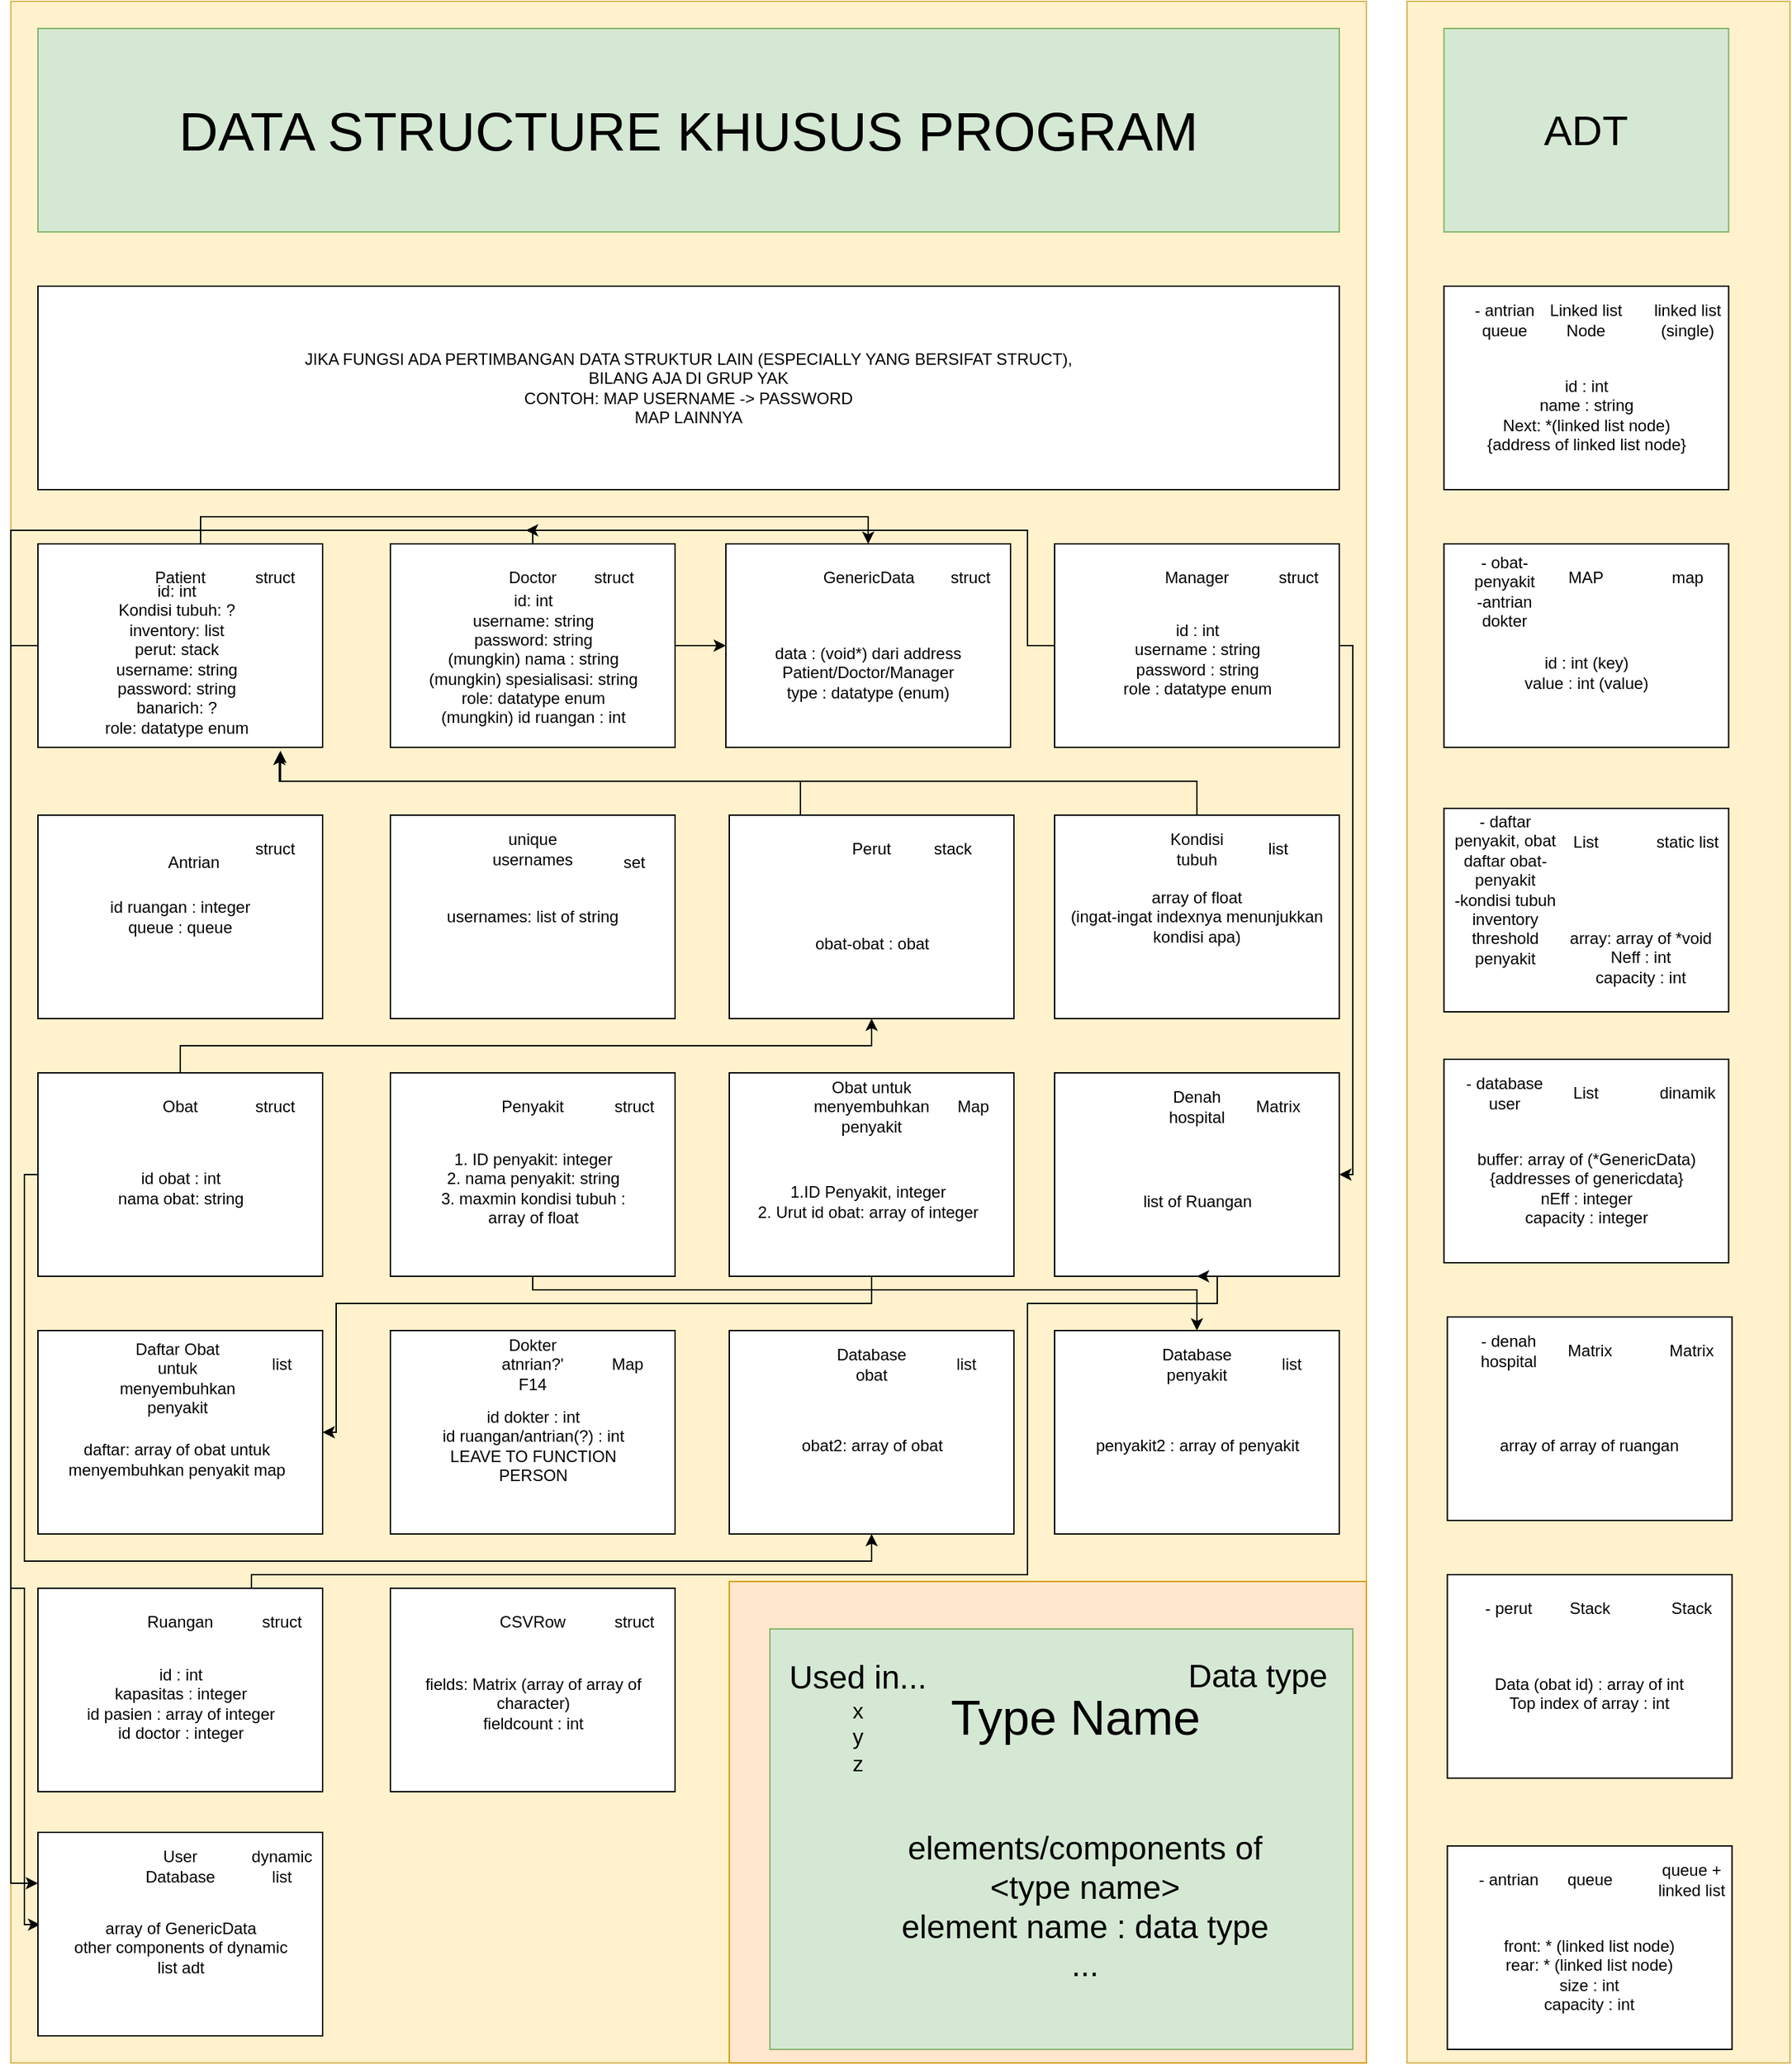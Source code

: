 <mxfile version="27.0.3">
  <diagram name="Page-1" id="8-VR7iJMcNqdX3meWGVy">
    <mxGraphModel dx="3967" dy="3502" grid="1" gridSize="10" guides="1" tooltips="1" connect="1" arrows="1" fold="1" page="1" pageScale="1" pageWidth="850" pageHeight="1100" math="0" shadow="0">
      <root>
        <mxCell id="0" />
        <mxCell id="1" parent="0" />
        <mxCell id="qRzVWy2TUR5vVs1TbLW0-101" value="" style="rounded=0;whiteSpace=wrap;html=1;fillColor=#fff2cc;strokeColor=#d6b656;" parent="1" vertex="1">
          <mxGeometry x="80" y="-120" width="1000" height="1520" as="geometry" />
        </mxCell>
        <mxCell id="5JmlB6ZkHaXfLRglVu9s-21" value="" style="rounded=0;whiteSpace=wrap;html=1;fillColor=#ffe6cc;strokeColor=#d79b00;" vertex="1" parent="1">
          <mxGeometry x="610" y="1045" width="470" height="355" as="geometry" />
        </mxCell>
        <mxCell id="qRzVWy2TUR5vVs1TbLW0-126" style="edgeStyle=orthogonalEdgeStyle;rounded=0;orthogonalLoop=1;jettySize=auto;html=1;exitX=1;exitY=0.5;exitDx=0;exitDy=0;entryX=0;entryY=0.5;entryDx=0;entryDy=0;" parent="1" source="qRzVWy2TUR5vVs1TbLW0-5" target="qRzVWy2TUR5vVs1TbLW0-29" edge="1">
          <mxGeometry relative="1" as="geometry" />
        </mxCell>
        <mxCell id="5JmlB6ZkHaXfLRglVu9s-32" value="" style="edgeStyle=orthogonalEdgeStyle;rounded=0;orthogonalLoop=1;jettySize=auto;html=1;entryX=0;entryY=0.25;entryDx=0;entryDy=0;" edge="1" parent="1" source="qRzVWy2TUR5vVs1TbLW0-5" target="5JmlB6ZkHaXfLRglVu9s-27">
          <mxGeometry relative="1" as="geometry">
            <Array as="points">
              <mxPoint x="465" y="270" />
              <mxPoint x="80" y="270" />
              <mxPoint x="80" y="1268" />
            </Array>
          </mxGeometry>
        </mxCell>
        <mxCell id="qRzVWy2TUR5vVs1TbLW0-5" value="" style="rounded=0;whiteSpace=wrap;html=1;" parent="1" vertex="1">
          <mxGeometry x="360" y="280" width="210" height="150" as="geometry" />
        </mxCell>
        <mxCell id="qRzVWy2TUR5vVs1TbLW0-124" style="edgeStyle=orthogonalEdgeStyle;rounded=0;orthogonalLoop=1;jettySize=auto;html=1;exitX=1;exitY=0.5;exitDx=0;exitDy=0;entryX=0.5;entryY=0;entryDx=0;entryDy=0;" parent="1" source="qRzVWy2TUR5vVs1TbLW0-2" target="qRzVWy2TUR5vVs1TbLW0-29" edge="1">
          <mxGeometry relative="1" as="geometry">
            <Array as="points">
              <mxPoint x="220" y="355" />
              <mxPoint x="220" y="260" />
              <mxPoint x="713" y="260" />
            </Array>
          </mxGeometry>
        </mxCell>
        <mxCell id="5JmlB6ZkHaXfLRglVu9s-31" value="" style="edgeStyle=orthogonalEdgeStyle;rounded=0;orthogonalLoop=1;jettySize=auto;html=1;entryX=0.008;entryY=0.453;entryDx=0;entryDy=0;entryPerimeter=0;" edge="1" parent="1" source="qRzVWy2TUR5vVs1TbLW0-2" target="5JmlB6ZkHaXfLRglVu9s-27">
          <mxGeometry relative="1" as="geometry">
            <Array as="points">
              <mxPoint x="80" y="355" />
              <mxPoint x="80" y="1050" />
              <mxPoint x="90" y="1050" />
              <mxPoint x="90" y="1298" />
            </Array>
          </mxGeometry>
        </mxCell>
        <mxCell id="qRzVWy2TUR5vVs1TbLW0-2" value="" style="rounded=0;whiteSpace=wrap;html=1;" parent="1" vertex="1">
          <mxGeometry x="100" y="280" width="210" height="150" as="geometry" />
        </mxCell>
        <mxCell id="qRzVWy2TUR5vVs1TbLW0-3" value="Patient" style="text;html=1;align=center;verticalAlign=middle;whiteSpace=wrap;rounded=0;" parent="1" vertex="1">
          <mxGeometry x="175" y="290" width="60" height="30" as="geometry" />
        </mxCell>
        <mxCell id="qRzVWy2TUR5vVs1TbLW0-4" value="Doctor" style="text;html=1;align=center;verticalAlign=middle;whiteSpace=wrap;rounded=0;" parent="1" vertex="1">
          <mxGeometry x="435" y="290" width="60" height="30" as="geometry" />
        </mxCell>
        <mxCell id="qRzVWy2TUR5vVs1TbLW0-127" style="edgeStyle=orthogonalEdgeStyle;rounded=0;orthogonalLoop=1;jettySize=auto;html=1;exitX=1;exitY=0.5;exitDx=0;exitDy=0;entryX=1;entryY=0.5;entryDx=0;entryDy=0;" parent="1" source="qRzVWy2TUR5vVs1TbLW0-8" target="qRzVWy2TUR5vVs1TbLW0-27" edge="1">
          <mxGeometry relative="1" as="geometry">
            <Array as="points">
              <mxPoint x="1070" y="355" />
              <mxPoint x="1070" y="745" />
            </Array>
          </mxGeometry>
        </mxCell>
        <mxCell id="5JmlB6ZkHaXfLRglVu9s-33" style="edgeStyle=orthogonalEdgeStyle;rounded=0;orthogonalLoop=1;jettySize=auto;html=1;exitX=0;exitY=0.5;exitDx=0;exitDy=0;" edge="1" parent="1" source="qRzVWy2TUR5vVs1TbLW0-8">
          <mxGeometry relative="1" as="geometry">
            <mxPoint x="460" y="270" as="targetPoint" />
            <Array as="points">
              <mxPoint x="830" y="355" />
              <mxPoint x="830" y="270" />
            </Array>
          </mxGeometry>
        </mxCell>
        <mxCell id="qRzVWy2TUR5vVs1TbLW0-8" value="" style="rounded=0;whiteSpace=wrap;html=1;" parent="1" vertex="1">
          <mxGeometry x="850" y="280" width="210" height="150" as="geometry" />
        </mxCell>
        <mxCell id="qRzVWy2TUR5vVs1TbLW0-9" value="Manager" style="text;html=1;align=center;verticalAlign=middle;whiteSpace=wrap;rounded=0;" parent="1" vertex="1">
          <mxGeometry x="925" y="290" width="60" height="30" as="geometry" />
        </mxCell>
        <mxCell id="qRzVWy2TUR5vVs1TbLW0-10" value="&lt;div&gt;id ruangan : integer&lt;/div&gt;&lt;div&gt;queue : queue&lt;/div&gt;" style="rounded=0;whiteSpace=wrap;html=1;" parent="1" vertex="1">
          <mxGeometry x="100" y="480" width="210" height="150" as="geometry" />
        </mxCell>
        <mxCell id="qRzVWy2TUR5vVs1TbLW0-11" value="&lt;div&gt;id: int&lt;/div&gt;&lt;div&gt;Kondisi tubuh: ?&lt;/div&gt;&lt;div&gt;inventory: list&lt;/div&gt;&lt;div&gt;perut: stack&lt;/div&gt;&lt;div&gt;username: string&lt;/div&gt;&lt;div&gt;password: string&lt;/div&gt;&lt;div&gt;banarich: ?&lt;/div&gt;&lt;div&gt;role: datatype enum&lt;/div&gt;" style="text;html=1;align=center;verticalAlign=middle;whiteSpace=wrap;rounded=0;" parent="1" vertex="1">
          <mxGeometry x="120" y="320" width="165" height="90" as="geometry" />
        </mxCell>
        <mxCell id="qRzVWy2TUR5vVs1TbLW0-13" value="usernames: list of string" style="rounded=0;whiteSpace=wrap;html=1;" parent="1" vertex="1">
          <mxGeometry x="360" y="480" width="210" height="150" as="geometry" />
        </mxCell>
        <mxCell id="qRzVWy2TUR5vVs1TbLW0-14" value="unique usernames" style="text;html=1;align=center;verticalAlign=middle;whiteSpace=wrap;rounded=0;" parent="1" vertex="1">
          <mxGeometry x="435" y="490" width="60" height="30" as="geometry" />
        </mxCell>
        <mxCell id="qRzVWy2TUR5vVs1TbLW0-15" value="" style="rounded=0;whiteSpace=wrap;html=1;" parent="1" vertex="1">
          <mxGeometry x="610" y="480" width="210" height="150" as="geometry" />
        </mxCell>
        <mxCell id="qRzVWy2TUR5vVs1TbLW0-16" value="Perut" style="text;html=1;align=center;verticalAlign=middle;whiteSpace=wrap;rounded=0;" parent="1" vertex="1">
          <mxGeometry x="685" y="490" width="60" height="30" as="geometry" />
        </mxCell>
        <mxCell id="qRzVWy2TUR5vVs1TbLW0-17" value="&lt;div&gt;array of float&lt;/div&gt;&lt;div&gt;(ingat-ingat indexnya menunjukkan kondisi apa)&lt;/div&gt;" style="rounded=0;whiteSpace=wrap;html=1;" parent="1" vertex="1">
          <mxGeometry x="850" y="480" width="210" height="150" as="geometry" />
        </mxCell>
        <mxCell id="qRzVWy2TUR5vVs1TbLW0-18" value="Kondisi tubuh" style="text;html=1;align=center;verticalAlign=middle;whiteSpace=wrap;rounded=0;" parent="1" vertex="1">
          <mxGeometry x="925" y="490" width="60" height="30" as="geometry" />
        </mxCell>
        <mxCell id="qRzVWy2TUR5vVs1TbLW0-142" style="edgeStyle=orthogonalEdgeStyle;rounded=0;orthogonalLoop=1;jettySize=auto;html=1;exitX=0;exitY=0.5;exitDx=0;exitDy=0;entryX=0.5;entryY=1;entryDx=0;entryDy=0;" parent="1" source="qRzVWy2TUR5vVs1TbLW0-21" target="qRzVWy2TUR5vVs1TbLW0-138" edge="1">
          <mxGeometry relative="1" as="geometry">
            <Array as="points">
              <mxPoint x="90" y="745" />
              <mxPoint x="90" y="1030" />
              <mxPoint x="715" y="1030" />
            </Array>
          </mxGeometry>
        </mxCell>
        <mxCell id="5BP1AZB2ItsZewCRuCtk-1" style="edgeStyle=orthogonalEdgeStyle;rounded=0;orthogonalLoop=1;jettySize=auto;html=1;exitX=0.5;exitY=0;exitDx=0;exitDy=0;entryX=0.5;entryY=1;entryDx=0;entryDy=0;" parent="1" source="qRzVWy2TUR5vVs1TbLW0-21" target="qRzVWy2TUR5vVs1TbLW0-15" edge="1">
          <mxGeometry relative="1" as="geometry" />
        </mxCell>
        <mxCell id="qRzVWy2TUR5vVs1TbLW0-21" value="" style="rounded=0;whiteSpace=wrap;html=1;" parent="1" vertex="1">
          <mxGeometry x="100" y="670" width="210" height="150" as="geometry" />
        </mxCell>
        <mxCell id="qRzVWy2TUR5vVs1TbLW0-22" value="Obat" style="text;html=1;align=center;verticalAlign=middle;whiteSpace=wrap;rounded=0;" parent="1" vertex="1">
          <mxGeometry x="175" y="680" width="60" height="30" as="geometry" />
        </mxCell>
        <mxCell id="qRzVWy2TUR5vVs1TbLW0-147" style="edgeStyle=orthogonalEdgeStyle;rounded=0;orthogonalLoop=1;jettySize=auto;html=1;exitX=0.5;exitY=1;exitDx=0;exitDy=0;entryX=0.5;entryY=0;entryDx=0;entryDy=0;" parent="1" source="qRzVWy2TUR5vVs1TbLW0-23" target="qRzVWy2TUR5vVs1TbLW0-143" edge="1">
          <mxGeometry relative="1" as="geometry">
            <Array as="points">
              <mxPoint x="465" y="830" />
              <mxPoint x="955" y="830" />
            </Array>
          </mxGeometry>
        </mxCell>
        <mxCell id="qRzVWy2TUR5vVs1TbLW0-23" value="" style="rounded=0;whiteSpace=wrap;html=1;" parent="1" vertex="1">
          <mxGeometry x="360" y="670" width="210" height="150" as="geometry" />
        </mxCell>
        <mxCell id="qRzVWy2TUR5vVs1TbLW0-24" value="Penyakit" style="text;html=1;align=center;verticalAlign=middle;whiteSpace=wrap;rounded=0;" parent="1" vertex="1">
          <mxGeometry x="435" y="680" width="60" height="30" as="geometry" />
        </mxCell>
        <mxCell id="qRzVWy2TUR5vVs1TbLW0-129" style="edgeStyle=orthogonalEdgeStyle;rounded=0;orthogonalLoop=1;jettySize=auto;html=1;exitX=0.5;exitY=1;exitDx=0;exitDy=0;entryX=1;entryY=0.5;entryDx=0;entryDy=0;" parent="1" source="qRzVWy2TUR5vVs1TbLW0-25" target="qRzVWy2TUR5vVs1TbLW0-35" edge="1">
          <mxGeometry relative="1" as="geometry">
            <Array as="points">
              <mxPoint x="715" y="840" />
              <mxPoint x="320" y="840" />
              <mxPoint x="320" y="935" />
            </Array>
          </mxGeometry>
        </mxCell>
        <mxCell id="qRzVWy2TUR5vVs1TbLW0-25" value="" style="rounded=0;whiteSpace=wrap;html=1;" parent="1" vertex="1">
          <mxGeometry x="610" y="670" width="210" height="150" as="geometry" />
        </mxCell>
        <mxCell id="qRzVWy2TUR5vVs1TbLW0-26" value="Obat untuk menyembuhkan penyakit" style="text;html=1;align=center;verticalAlign=middle;whiteSpace=wrap;rounded=0;" parent="1" vertex="1">
          <mxGeometry x="685" y="680" width="60" height="30" as="geometry" />
        </mxCell>
        <mxCell id="qRzVWy2TUR5vVs1TbLW0-27" value="" style="rounded=0;whiteSpace=wrap;html=1;" parent="1" vertex="1">
          <mxGeometry x="850" y="670" width="210" height="150" as="geometry" />
        </mxCell>
        <mxCell id="qRzVWy2TUR5vVs1TbLW0-28" value="Denah hospital" style="text;html=1;align=center;verticalAlign=middle;whiteSpace=wrap;rounded=0;" parent="1" vertex="1">
          <mxGeometry x="925" y="680" width="60" height="30" as="geometry" />
        </mxCell>
        <mxCell id="qRzVWy2TUR5vVs1TbLW0-29" value="" style="rounded=0;whiteSpace=wrap;html=1;" parent="1" vertex="1">
          <mxGeometry x="607.5" y="280" width="210" height="150" as="geometry" />
        </mxCell>
        <mxCell id="qRzVWy2TUR5vVs1TbLW0-30" value="GenericData" style="text;html=1;align=center;verticalAlign=middle;whiteSpace=wrap;rounded=0;" parent="1" vertex="1">
          <mxGeometry x="682.5" y="290" width="60" height="30" as="geometry" />
        </mxCell>
        <mxCell id="qRzVWy2TUR5vVs1TbLW0-31" value="Antrian" style="text;html=1;align=center;verticalAlign=middle;whiteSpace=wrap;rounded=0;" parent="1" vertex="1">
          <mxGeometry x="185" y="500" width="60" height="30" as="geometry" />
        </mxCell>
        <mxCell id="qRzVWy2TUR5vVs1TbLW0-32" value="list of Ruangan" style="text;html=1;align=center;verticalAlign=middle;whiteSpace=wrap;rounded=0;" parent="1" vertex="1">
          <mxGeometry x="872.5" y="720" width="165" height="90" as="geometry" />
        </mxCell>
        <mxCell id="qRzVWy2TUR5vVs1TbLW0-33" value="Matrix" style="text;html=1;align=center;verticalAlign=middle;whiteSpace=wrap;rounded=0;" parent="1" vertex="1">
          <mxGeometry x="985" y="680" width="60" height="30" as="geometry" />
        </mxCell>
        <mxCell id="qRzVWy2TUR5vVs1TbLW0-34" value="&lt;div&gt;1.ID Penyakit, integer&lt;/div&gt;&lt;div&gt;2. Urut id obat: array of integer&lt;/div&gt;" style="text;html=1;align=center;verticalAlign=middle;whiteSpace=wrap;rounded=0;" parent="1" vertex="1">
          <mxGeometry x="630" y="720" width="165" height="90" as="geometry" />
        </mxCell>
        <mxCell id="qRzVWy2TUR5vVs1TbLW0-35" value="" style="rounded=0;whiteSpace=wrap;html=1;" parent="1" vertex="1">
          <mxGeometry x="100" y="860" width="210" height="150" as="geometry" />
        </mxCell>
        <mxCell id="qRzVWy2TUR5vVs1TbLW0-36" value="Daftar Obat untuk menyembuhkan penyakit" style="text;html=1;align=center;verticalAlign=middle;whiteSpace=wrap;rounded=0;" parent="1" vertex="1">
          <mxGeometry x="172.5" y="880" width="60" height="30" as="geometry" />
        </mxCell>
        <mxCell id="qRzVWy2TUR5vVs1TbLW0-37" value="daftar: array of obat untuk menyembuhkan penyakit map" style="text;html=1;align=center;verticalAlign=middle;whiteSpace=wrap;rounded=0;" parent="1" vertex="1">
          <mxGeometry x="120" y="910" width="165" height="90" as="geometry" />
        </mxCell>
        <mxCell id="qRzVWy2TUR5vVs1TbLW0-38" value="Map" style="text;html=1;align=center;verticalAlign=middle;whiteSpace=wrap;rounded=0;" parent="1" vertex="1">
          <mxGeometry x="760" y="680" width="60" height="30" as="geometry" />
        </mxCell>
        <mxCell id="qRzVWy2TUR5vVs1TbLW0-39" value="list" style="text;html=1;align=center;verticalAlign=middle;whiteSpace=wrap;rounded=0;" parent="1" vertex="1">
          <mxGeometry x="250" y="870" width="60" height="30" as="geometry" />
        </mxCell>
        <mxCell id="qRzVWy2TUR5vVs1TbLW0-40" value="&lt;div&gt;data : (void*) dari address Patient/Doctor/Manager&lt;/div&gt;&lt;div&gt;type : datatype (enum)&lt;/div&gt;" style="text;html=1;align=center;verticalAlign=middle;whiteSpace=wrap;rounded=0;" parent="1" vertex="1">
          <mxGeometry x="630" y="330" width="165" height="90" as="geometry" />
        </mxCell>
        <mxCell id="qRzVWy2TUR5vVs1TbLW0-41" value="&lt;div&gt;1. ID penyakit: integer&lt;/div&gt;&lt;div&gt;2. nama penyakit: string&lt;/div&gt;&lt;div&gt;3. maxmin kondisi tubuh : array of float&lt;/div&gt;" style="text;html=1;align=center;verticalAlign=middle;whiteSpace=wrap;rounded=0;" parent="1" vertex="1">
          <mxGeometry x="382.5" y="710" width="165" height="90" as="geometry" />
        </mxCell>
        <mxCell id="qRzVWy2TUR5vVs1TbLW0-43" value="list" style="text;html=1;align=center;verticalAlign=middle;whiteSpace=wrap;rounded=0;" parent="1" vertex="1">
          <mxGeometry x="985" y="490" width="60" height="30" as="geometry" />
        </mxCell>
        <mxCell id="qRzVWy2TUR5vVs1TbLW0-45" value="obat-obat : obat" style="text;html=1;align=center;verticalAlign=middle;whiteSpace=wrap;rounded=0;" parent="1" vertex="1">
          <mxGeometry x="632.5" y="530" width="165" height="90" as="geometry" />
        </mxCell>
        <mxCell id="qRzVWy2TUR5vVs1TbLW0-46" value="stack" style="text;html=1;align=center;verticalAlign=middle;whiteSpace=wrap;rounded=0;" parent="1" vertex="1">
          <mxGeometry x="745" y="490" width="60" height="30" as="geometry" />
        </mxCell>
        <mxCell id="qRzVWy2TUR5vVs1TbLW0-48" value="struct" style="text;html=1;align=center;verticalAlign=middle;whiteSpace=wrap;rounded=0;" parent="1" vertex="1">
          <mxGeometry x="757.5" y="290" width="60" height="30" as="geometry" />
        </mxCell>
        <mxCell id="qRzVWy2TUR5vVs1TbLW0-51" value="struct" style="text;html=1;align=center;verticalAlign=middle;whiteSpace=wrap;rounded=0;" parent="1" vertex="1">
          <mxGeometry x="245" y="490" width="60" height="30" as="geometry" />
        </mxCell>
        <mxCell id="qRzVWy2TUR5vVs1TbLW0-52" value="set" style="text;html=1;align=center;verticalAlign=middle;whiteSpace=wrap;rounded=0;" parent="1" vertex="1">
          <mxGeometry x="510" y="500" width="60" height="30" as="geometry" />
        </mxCell>
        <mxCell id="qRzVWy2TUR5vVs1TbLW0-53" value="&lt;div&gt;id : int&lt;/div&gt;&lt;div&gt;username : string&lt;/div&gt;&lt;div&gt;password : string&lt;/div&gt;&lt;div&gt;role : datatype enum&lt;/div&gt;" style="text;html=1;align=center;verticalAlign=middle;whiteSpace=wrap;rounded=0;" parent="1" vertex="1">
          <mxGeometry x="872.5" y="320" width="165" height="90" as="geometry" />
        </mxCell>
        <mxCell id="qRzVWy2TUR5vVs1TbLW0-64" value="struct" style="text;html=1;align=center;verticalAlign=middle;whiteSpace=wrap;rounded=0;" parent="1" vertex="1">
          <mxGeometry x="510" y="680" width="60" height="30" as="geometry" />
        </mxCell>
        <mxCell id="qRzVWy2TUR5vVs1TbLW0-65" value="struct" style="text;html=1;align=center;verticalAlign=middle;whiteSpace=wrap;rounded=0;" parent="1" vertex="1">
          <mxGeometry x="1000" y="290" width="60" height="30" as="geometry" />
        </mxCell>
        <mxCell id="qRzVWy2TUR5vVs1TbLW0-66" value="struct" style="text;html=1;align=center;verticalAlign=middle;whiteSpace=wrap;rounded=0;" parent="1" vertex="1">
          <mxGeometry x="245" y="290" width="60" height="30" as="geometry" />
        </mxCell>
        <mxCell id="qRzVWy2TUR5vVs1TbLW0-77" value="&lt;div&gt;id obat : int&lt;/div&gt;&lt;div&gt;nama obat: string&lt;/div&gt;" style="text;html=1;align=center;verticalAlign=middle;whiteSpace=wrap;rounded=0;" parent="1" vertex="1">
          <mxGeometry x="122.5" y="710" width="165" height="90" as="geometry" />
        </mxCell>
        <mxCell id="qRzVWy2TUR5vVs1TbLW0-78" value="struct" style="text;html=1;align=center;verticalAlign=middle;whiteSpace=wrap;rounded=0;" parent="1" vertex="1">
          <mxGeometry x="245" y="680" width="60" height="30" as="geometry" />
        </mxCell>
        <mxCell id="qRzVWy2TUR5vVs1TbLW0-79" value="struct" style="text;html=1;align=center;verticalAlign=middle;whiteSpace=wrap;rounded=0;" parent="1" vertex="1">
          <mxGeometry x="495" y="290" width="60" height="30" as="geometry" />
        </mxCell>
        <mxCell id="qRzVWy2TUR5vVs1TbLW0-80" value="&lt;div&gt;id: int&lt;br&gt;username: string&lt;/div&gt;&lt;div&gt;password: string&lt;/div&gt;&lt;div&gt;(mungkin) nama : string&lt;/div&gt;&lt;div&gt;(mungkin) spesialisasi: string&lt;/div&gt;&lt;div&gt;role: datatype enum&lt;/div&gt;&lt;div&gt;(mungkin) id ruangan : int&lt;/div&gt;" style="text;html=1;align=center;verticalAlign=middle;whiteSpace=wrap;rounded=0;" parent="1" vertex="1">
          <mxGeometry x="382.5" y="320" width="165" height="90" as="geometry" />
        </mxCell>
        <mxCell id="qRzVWy2TUR5vVs1TbLW0-92" value="&lt;div&gt;JIKA FUNGSI ADA PERTIMBANGAN DATA STRUKTUR LAIN (ESPECIALLY YANG BERSIFAT STRUCT),&lt;/div&gt;&lt;div&gt;BILANG AJA DI GRUP YAK&lt;/div&gt;&lt;div&gt;CONTOH: MAP USERNAME -&amp;gt; PASSWORD&lt;/div&gt;&lt;div&gt;MAP LAINNYA&lt;/div&gt;" style="rounded=0;whiteSpace=wrap;html=1;" parent="1" vertex="1">
          <mxGeometry x="100" y="90" width="960" height="150" as="geometry" />
        </mxCell>
        <mxCell id="qRzVWy2TUR5vVs1TbLW0-93" value="DATA STRUCTURE KHUSUS PROGRAM" style="rounded=0;whiteSpace=wrap;html=1;fillColor=#d5e8d4;strokeColor=#82b366;fontSize=40;" parent="1" vertex="1">
          <mxGeometry x="100" y="-100" width="960" height="150" as="geometry" />
        </mxCell>
        <mxCell id="qRzVWy2TUR5vVs1TbLW0-128" style="edgeStyle=orthogonalEdgeStyle;rounded=0;orthogonalLoop=1;jettySize=auto;html=1;exitX=0.25;exitY=0;exitDx=0;exitDy=0;entryX=0.848;entryY=1.027;entryDx=0;entryDy=0;entryPerimeter=0;" parent="1" source="qRzVWy2TUR5vVs1TbLW0-15" target="qRzVWy2TUR5vVs1TbLW0-2" edge="1">
          <mxGeometry relative="1" as="geometry" />
        </mxCell>
        <mxCell id="qRzVWy2TUR5vVs1TbLW0-130" value="" style="rounded=0;whiteSpace=wrap;html=1;" parent="1" vertex="1">
          <mxGeometry x="360" y="860" width="210" height="150" as="geometry" />
        </mxCell>
        <mxCell id="qRzVWy2TUR5vVs1TbLW0-131" value="&lt;div&gt;Dokter atnrian?&#39;&lt;/div&gt;&lt;div&gt;F14&lt;/div&gt;" style="text;html=1;align=center;verticalAlign=middle;whiteSpace=wrap;rounded=0;" parent="1" vertex="1">
          <mxGeometry x="435" y="870" width="60" height="30" as="geometry" />
        </mxCell>
        <mxCell id="qRzVWy2TUR5vVs1TbLW0-132" value="Map" style="text;html=1;align=center;verticalAlign=middle;whiteSpace=wrap;rounded=0;" parent="1" vertex="1">
          <mxGeometry x="505" y="870" width="60" height="30" as="geometry" />
        </mxCell>
        <mxCell id="qRzVWy2TUR5vVs1TbLW0-133" value="&lt;div&gt;id dokter : int&lt;/div&gt;&lt;div&gt;id ruangan/antrian(?) : int&lt;/div&gt;&lt;div&gt;LEAVE TO FUNCTION PERSON&lt;/div&gt;" style="text;html=1;align=center;verticalAlign=middle;whiteSpace=wrap;rounded=0;" parent="1" vertex="1">
          <mxGeometry x="382.5" y="900" width="165" height="90" as="geometry" />
        </mxCell>
        <mxCell id="qRzVWy2TUR5vVs1TbLW0-138" value="" style="rounded=0;whiteSpace=wrap;html=1;" parent="1" vertex="1">
          <mxGeometry x="610" y="860" width="210" height="150" as="geometry" />
        </mxCell>
        <mxCell id="qRzVWy2TUR5vVs1TbLW0-139" value="Database obat" style="text;html=1;align=center;verticalAlign=middle;whiteSpace=wrap;rounded=0;" parent="1" vertex="1">
          <mxGeometry x="685" y="870" width="60" height="30" as="geometry" />
        </mxCell>
        <mxCell id="qRzVWy2TUR5vVs1TbLW0-140" value="list" style="text;html=1;align=center;verticalAlign=middle;whiteSpace=wrap;rounded=0;" parent="1" vertex="1">
          <mxGeometry x="755" y="870" width="60" height="30" as="geometry" />
        </mxCell>
        <mxCell id="qRzVWy2TUR5vVs1TbLW0-141" value="obat2: array of obat" style="text;html=1;align=center;verticalAlign=middle;whiteSpace=wrap;rounded=0;" parent="1" vertex="1">
          <mxGeometry x="632.5" y="900" width="165" height="90" as="geometry" />
        </mxCell>
        <mxCell id="qRzVWy2TUR5vVs1TbLW0-143" value="" style="rounded=0;whiteSpace=wrap;html=1;" parent="1" vertex="1">
          <mxGeometry x="850" y="860" width="210" height="150" as="geometry" />
        </mxCell>
        <mxCell id="qRzVWy2TUR5vVs1TbLW0-144" value="Database penyakit" style="text;html=1;align=center;verticalAlign=middle;whiteSpace=wrap;rounded=0;" parent="1" vertex="1">
          <mxGeometry x="925" y="870" width="60" height="30" as="geometry" />
        </mxCell>
        <mxCell id="qRzVWy2TUR5vVs1TbLW0-145" value="list" style="text;html=1;align=center;verticalAlign=middle;whiteSpace=wrap;rounded=0;" parent="1" vertex="1">
          <mxGeometry x="995" y="870" width="60" height="30" as="geometry" />
        </mxCell>
        <mxCell id="qRzVWy2TUR5vVs1TbLW0-146" value="penyakit2 : array of penyakit" style="text;html=1;align=center;verticalAlign=middle;whiteSpace=wrap;rounded=0;" parent="1" vertex="1">
          <mxGeometry x="872.5" y="900" width="165" height="90" as="geometry" />
        </mxCell>
        <mxCell id="qRzVWy2TUR5vVs1TbLW0-149" style="edgeStyle=orthogonalEdgeStyle;rounded=0;orthogonalLoop=1;jettySize=auto;html=1;exitX=0.5;exitY=0;exitDx=0;exitDy=0;entryX=0.852;entryY=1.017;entryDx=0;entryDy=0;entryPerimeter=0;" parent="1" source="qRzVWy2TUR5vVs1TbLW0-17" target="qRzVWy2TUR5vVs1TbLW0-2" edge="1">
          <mxGeometry relative="1" as="geometry" />
        </mxCell>
        <mxCell id="5JmlB6ZkHaXfLRglVu9s-25" style="edgeStyle=orthogonalEdgeStyle;rounded=0;orthogonalLoop=1;jettySize=auto;html=1;exitX=0.75;exitY=0;exitDx=0;exitDy=0;" edge="1" parent="1" source="5JmlB6ZkHaXfLRglVu9s-6">
          <mxGeometry relative="1" as="geometry">
            <mxPoint x="955" y="820" as="targetPoint" />
            <Array as="points">
              <mxPoint x="258" y="1040" />
              <mxPoint x="830" y="1040" />
              <mxPoint x="830" y="840" />
              <mxPoint x="970" y="840" />
              <mxPoint x="970" y="820" />
            </Array>
          </mxGeometry>
        </mxCell>
        <mxCell id="5JmlB6ZkHaXfLRglVu9s-6" value="" style="rounded=0;whiteSpace=wrap;html=1;" vertex="1" parent="1">
          <mxGeometry x="100" y="1050" width="210" height="150" as="geometry" />
        </mxCell>
        <mxCell id="5JmlB6ZkHaXfLRglVu9s-8" value="struct" style="text;html=1;align=center;verticalAlign=middle;whiteSpace=wrap;rounded=0;" vertex="1" parent="1">
          <mxGeometry x="250" y="1060" width="60" height="30" as="geometry" />
        </mxCell>
        <mxCell id="5JmlB6ZkHaXfLRglVu9s-9" value="&lt;div&gt;id : int&lt;/div&gt;&lt;div&gt;kapasitas : integer&lt;/div&gt;&lt;div&gt;id pasien : array of integer&lt;/div&gt;&lt;div&gt;id doctor : integer&lt;/div&gt;" style="text;html=1;align=center;verticalAlign=middle;whiteSpace=wrap;rounded=0;" vertex="1" parent="1">
          <mxGeometry x="122.5" y="1090" width="165" height="90" as="geometry" />
        </mxCell>
        <mxCell id="5JmlB6ZkHaXfLRglVu9s-10" value="&lt;div&gt;id : int&lt;/div&gt;&lt;div&gt;kapasitas : integer&lt;/div&gt;&lt;div&gt;id pasien : array of integer&lt;/div&gt;&lt;div&gt;id doctor : integer&lt;/div&gt;" style="text;html=1;align=center;verticalAlign=middle;whiteSpace=wrap;rounded=0;" vertex="1" parent="1">
          <mxGeometry x="382.5" y="1090" width="165" height="90" as="geometry" />
        </mxCell>
        <mxCell id="5JmlB6ZkHaXfLRglVu9s-11" value="" style="rounded=0;whiteSpace=wrap;html=1;" vertex="1" parent="1">
          <mxGeometry x="360" y="1050" width="210" height="150" as="geometry" />
        </mxCell>
        <mxCell id="5JmlB6ZkHaXfLRglVu9s-12" value="CSVRow" style="text;html=1;align=center;verticalAlign=middle;whiteSpace=wrap;rounded=0;" vertex="1" parent="1">
          <mxGeometry x="435" y="1060" width="60" height="30" as="geometry" />
        </mxCell>
        <mxCell id="5JmlB6ZkHaXfLRglVu9s-13" value="struct" style="text;html=1;align=center;verticalAlign=middle;whiteSpace=wrap;rounded=0;" vertex="1" parent="1">
          <mxGeometry x="510" y="1060" width="60" height="30" as="geometry" />
        </mxCell>
        <mxCell id="5JmlB6ZkHaXfLRglVu9s-14" value="&lt;div&gt;fields: Matrix (array of array of character)&lt;/div&gt;&lt;div&gt;fieldcount : int&lt;/div&gt;" style="text;html=1;align=center;verticalAlign=middle;whiteSpace=wrap;rounded=0;" vertex="1" parent="1">
          <mxGeometry x="382.5" y="1090" width="165" height="90" as="geometry" />
        </mxCell>
        <mxCell id="5JmlB6ZkHaXfLRglVu9s-15" value="" style="rounded=0;whiteSpace=wrap;html=1;fillColor=#d5e8d4;strokeColor=#82b366;" vertex="1" parent="1">
          <mxGeometry x="640" y="1080" width="430" height="310" as="geometry" />
        </mxCell>
        <mxCell id="5JmlB6ZkHaXfLRglVu9s-16" value="&lt;font style=&quot;font-size: 36px;&quot;&gt;Type Name&lt;/font&gt;" style="text;html=1;align=center;verticalAlign=middle;whiteSpace=wrap;rounded=0;" vertex="1" parent="1">
          <mxGeometry x="742.5" y="1130" width="245" height="30" as="geometry" />
        </mxCell>
        <mxCell id="5JmlB6ZkHaXfLRglVu9s-17" value="&lt;font style=&quot;font-size: 24px;&quot;&gt;Data type&lt;/font&gt;" style="text;html=1;align=center;verticalAlign=middle;whiteSpace=wrap;rounded=0;" vertex="1" parent="1">
          <mxGeometry x="945" y="1100" width="110" height="30" as="geometry" />
        </mxCell>
        <mxCell id="5JmlB6ZkHaXfLRglVu9s-18" value="&lt;div&gt;&lt;font style=&quot;font-size: 24px;&quot;&gt;Used in...&lt;/font&gt;&lt;/div&gt;&lt;div&gt;&lt;font size=&quot;3&quot;&gt;x&lt;/font&gt;&lt;/div&gt;&lt;div&gt;&lt;font size=&quot;3&quot;&gt;y&lt;/font&gt;&lt;/div&gt;&lt;div&gt;&lt;font size=&quot;3&quot;&gt;z&lt;/font&gt;&lt;/div&gt;" style="text;html=1;align=center;verticalAlign=middle;whiteSpace=wrap;rounded=0;" vertex="1" parent="1">
          <mxGeometry x="650" y="1130" width="110" height="30" as="geometry" />
        </mxCell>
        <mxCell id="5JmlB6ZkHaXfLRglVu9s-23" value="" style="rounded=0;whiteSpace=wrap;html=1;fillColor=#fff2cc;strokeColor=#d6b656;" vertex="1" parent="1">
          <mxGeometry x="1110" y="-120" width="282.5" height="1520" as="geometry" />
        </mxCell>
        <mxCell id="5JmlB6ZkHaXfLRglVu9s-19" value="&lt;div&gt;&lt;font style=&quot;font-size: 24px;&quot;&gt;elements/components of &amp;lt;type name&amp;gt;&lt;/font&gt;&lt;/div&gt;&lt;div&gt;&lt;font style=&quot;font-size: 24px;&quot;&gt;element name : data type&lt;/font&gt;&lt;/div&gt;&lt;div&gt;&lt;font style=&quot;font-size: 24px;&quot;&gt;...&lt;/font&gt;&lt;/div&gt;" style="text;html=1;align=center;verticalAlign=middle;whiteSpace=wrap;rounded=0;" vertex="1" parent="1">
          <mxGeometry x="725" y="1200" width="295" height="170" as="geometry" />
        </mxCell>
        <mxCell id="qRzVWy2TUR5vVs1TbLW0-54" value="" style="rounded=0;whiteSpace=wrap;html=1;" parent="1" vertex="1">
          <mxGeometry x="1137.25" y="90" width="210" height="150" as="geometry" />
        </mxCell>
        <mxCell id="qRzVWy2TUR5vVs1TbLW0-55" value="Linked list Node" style="text;html=1;align=center;verticalAlign=middle;whiteSpace=wrap;rounded=0;" parent="1" vertex="1">
          <mxGeometry x="1212.25" y="100" width="60" height="30" as="geometry" />
        </mxCell>
        <mxCell id="qRzVWy2TUR5vVs1TbLW0-56" value="&lt;div&gt;id : int&lt;/div&gt;&lt;div&gt;name : string&lt;/div&gt;&lt;div&gt;Next: *(linked list node) {address of linked list node}&lt;/div&gt;" style="text;html=1;align=center;verticalAlign=middle;whiteSpace=wrap;rounded=0;" parent="1" vertex="1">
          <mxGeometry x="1159.75" y="140" width="165" height="90" as="geometry" />
        </mxCell>
        <mxCell id="qRzVWy2TUR5vVs1TbLW0-57" value="&lt;div&gt;linked list&lt;/div&gt;&lt;div&gt;(single)&lt;/div&gt;" style="text;html=1;align=center;verticalAlign=middle;whiteSpace=wrap;rounded=0;" parent="1" vertex="1">
          <mxGeometry x="1287.25" y="100" width="60" height="30" as="geometry" />
        </mxCell>
        <mxCell id="qRzVWy2TUR5vVs1TbLW0-58" value="" style="rounded=0;whiteSpace=wrap;html=1;" parent="1" vertex="1">
          <mxGeometry x="1139.75" y="1240" width="210" height="150" as="geometry" />
        </mxCell>
        <mxCell id="qRzVWy2TUR5vVs1TbLW0-59" value="queue" style="text;html=1;align=center;verticalAlign=middle;whiteSpace=wrap;rounded=0;" parent="1" vertex="1">
          <mxGeometry x="1214.75" y="1250" width="60" height="30" as="geometry" />
        </mxCell>
        <mxCell id="qRzVWy2TUR5vVs1TbLW0-60" value="&lt;div&gt;front: * (linked list node)&lt;/div&gt;&lt;div&gt;rear: * (linked list node)&lt;/div&gt;&lt;div&gt;size : int&lt;/div&gt;&lt;div&gt;capacity : int&lt;/div&gt;" style="text;html=1;align=center;verticalAlign=middle;whiteSpace=wrap;rounded=0;" parent="1" vertex="1">
          <mxGeometry x="1162.25" y="1290" width="165" height="90" as="geometry" />
        </mxCell>
        <mxCell id="qRzVWy2TUR5vVs1TbLW0-61" value="queue + linked list" style="text;html=1;align=center;verticalAlign=middle;whiteSpace=wrap;rounded=0;" parent="1" vertex="1">
          <mxGeometry x="1289.75" y="1250" width="60" height="30" as="geometry" />
        </mxCell>
        <mxCell id="qRzVWy2TUR5vVs1TbLW0-62" value="&lt;div&gt;- antrian queue&lt;/div&gt;" style="text;html=1;align=center;verticalAlign=middle;whiteSpace=wrap;rounded=0;" parent="1" vertex="1">
          <mxGeometry x="1152.25" y="100" width="60" height="30" as="geometry" />
        </mxCell>
        <mxCell id="qRzVWy2TUR5vVs1TbLW0-63" value="- antrian" style="text;html=1;align=center;verticalAlign=middle;whiteSpace=wrap;rounded=0;" parent="1" vertex="1">
          <mxGeometry x="1154.75" y="1250" width="60" height="30" as="geometry" />
        </mxCell>
        <mxCell id="qRzVWy2TUR5vVs1TbLW0-67" value="" style="rounded=0;whiteSpace=wrap;html=1;" parent="1" vertex="1">
          <mxGeometry x="1139.75" y="850" width="210" height="150" as="geometry" />
        </mxCell>
        <mxCell id="qRzVWy2TUR5vVs1TbLW0-68" value="Matrix" style="text;html=1;align=center;verticalAlign=middle;whiteSpace=wrap;rounded=0;" parent="1" vertex="1">
          <mxGeometry x="1214.75" y="860" width="60" height="30" as="geometry" />
        </mxCell>
        <mxCell id="qRzVWy2TUR5vVs1TbLW0-69" value="array of array of ruangan" style="text;html=1;align=center;verticalAlign=middle;whiteSpace=wrap;rounded=0;" parent="1" vertex="1">
          <mxGeometry x="1162.25" y="900" width="165" height="90" as="geometry" />
        </mxCell>
        <mxCell id="qRzVWy2TUR5vVs1TbLW0-70" value="Matrix" style="text;html=1;align=center;verticalAlign=middle;whiteSpace=wrap;rounded=0;" parent="1" vertex="1">
          <mxGeometry x="1289.75" y="860" width="60" height="30" as="geometry" />
        </mxCell>
        <mxCell id="qRzVWy2TUR5vVs1TbLW0-71" value="- denah hospital" style="text;html=1;align=center;verticalAlign=middle;whiteSpace=wrap;rounded=0;" parent="1" vertex="1">
          <mxGeometry x="1154.75" y="860" width="60" height="30" as="geometry" />
        </mxCell>
        <mxCell id="qRzVWy2TUR5vVs1TbLW0-72" value="" style="rounded=0;whiteSpace=wrap;html=1;" parent="1" vertex="1">
          <mxGeometry x="1139.75" y="1040" width="210" height="150" as="geometry" />
        </mxCell>
        <mxCell id="qRzVWy2TUR5vVs1TbLW0-73" value="Stack" style="text;html=1;align=center;verticalAlign=middle;whiteSpace=wrap;rounded=0;" parent="1" vertex="1">
          <mxGeometry x="1214.75" y="1050" width="60" height="30" as="geometry" />
        </mxCell>
        <mxCell id="qRzVWy2TUR5vVs1TbLW0-74" value="&lt;div&gt;Data (obat id) : array of int&lt;/div&gt;&lt;div&gt;Top index of array : int&lt;/div&gt;&lt;div&gt;&lt;br&gt;&lt;/div&gt;" style="text;html=1;align=center;verticalAlign=middle;whiteSpace=wrap;rounded=0;" parent="1" vertex="1">
          <mxGeometry x="1162.25" y="1090" width="165" height="90" as="geometry" />
        </mxCell>
        <mxCell id="qRzVWy2TUR5vVs1TbLW0-75" value="Stack" style="text;html=1;align=center;verticalAlign=middle;whiteSpace=wrap;rounded=0;" parent="1" vertex="1">
          <mxGeometry x="1289.75" y="1050" width="60" height="30" as="geometry" />
        </mxCell>
        <mxCell id="qRzVWy2TUR5vVs1TbLW0-76" value="- perut" style="text;html=1;align=center;verticalAlign=middle;whiteSpace=wrap;rounded=0;" parent="1" vertex="1">
          <mxGeometry x="1154.75" y="1050" width="60" height="30" as="geometry" />
        </mxCell>
        <mxCell id="qRzVWy2TUR5vVs1TbLW0-81" value="" style="rounded=0;whiteSpace=wrap;html=1;" parent="1" vertex="1">
          <mxGeometry x="1137.25" y="280" width="210" height="150" as="geometry" />
        </mxCell>
        <mxCell id="qRzVWy2TUR5vVs1TbLW0-82" value="MAP" style="text;html=1;align=center;verticalAlign=middle;whiteSpace=wrap;rounded=0;" parent="1" vertex="1">
          <mxGeometry x="1212.25" y="290" width="60" height="30" as="geometry" />
        </mxCell>
        <mxCell id="qRzVWy2TUR5vVs1TbLW0-83" value="&lt;div&gt;id : int (key)&lt;/div&gt;&lt;div&gt;value : int (value)&lt;/div&gt;" style="text;html=1;align=center;verticalAlign=middle;whiteSpace=wrap;rounded=0;" parent="1" vertex="1">
          <mxGeometry x="1159.75" y="330" width="165" height="90" as="geometry" />
        </mxCell>
        <mxCell id="qRzVWy2TUR5vVs1TbLW0-84" value="map" style="text;html=1;align=center;verticalAlign=middle;whiteSpace=wrap;rounded=0;" parent="1" vertex="1">
          <mxGeometry x="1287.25" y="290" width="60" height="30" as="geometry" />
        </mxCell>
        <mxCell id="qRzVWy2TUR5vVs1TbLW0-85" value="&lt;div&gt;- obat-penyakit&lt;/div&gt;&lt;div&gt;-antrian dokter&lt;/div&gt;" style="text;html=1;align=center;verticalAlign=middle;whiteSpace=wrap;rounded=0;" parent="1" vertex="1">
          <mxGeometry x="1152.25" y="300" width="60" height="30" as="geometry" />
        </mxCell>
        <mxCell id="qRzVWy2TUR5vVs1TbLW0-86" value="" style="rounded=0;whiteSpace=wrap;html=1;" parent="1" vertex="1">
          <mxGeometry x="1137.25" y="475" width="210" height="150" as="geometry" />
        </mxCell>
        <mxCell id="qRzVWy2TUR5vVs1TbLW0-87" value="List" style="text;html=1;align=center;verticalAlign=middle;whiteSpace=wrap;rounded=0;" parent="1" vertex="1">
          <mxGeometry x="1212.25" y="485" width="60" height="30" as="geometry" />
        </mxCell>
        <mxCell id="qRzVWy2TUR5vVs1TbLW0-88" value="&lt;div&gt;array: array of *void&lt;/div&gt;&lt;div&gt;Neff : int&lt;/div&gt;&lt;div&gt;capacity : int&lt;/div&gt;" style="text;html=1;align=center;verticalAlign=middle;whiteSpace=wrap;rounded=0;" parent="1" vertex="1">
          <mxGeometry x="1200.25" y="540" width="165" height="90" as="geometry" />
        </mxCell>
        <mxCell id="qRzVWy2TUR5vVs1TbLW0-89" value="static list" style="text;html=1;align=center;verticalAlign=middle;whiteSpace=wrap;rounded=0;" parent="1" vertex="1">
          <mxGeometry x="1287.25" y="485" width="60" height="30" as="geometry" />
        </mxCell>
        <mxCell id="qRzVWy2TUR5vVs1TbLW0-90" value="&lt;div&gt;- daftar penyakit, obat &lt;br&gt;&lt;/div&gt;&lt;div&gt;daftar obat-penyakit&lt;/div&gt;&lt;div&gt;-kondisi tubuh&lt;/div&gt;&lt;div&gt;inventory&lt;/div&gt;&lt;div&gt;threshold penyakit&lt;/div&gt;" style="text;html=1;align=center;verticalAlign=middle;whiteSpace=wrap;rounded=0;" parent="1" vertex="1">
          <mxGeometry x="1139.75" y="520" width="85" height="30" as="geometry" />
        </mxCell>
        <mxCell id="qRzVWy2TUR5vVs1TbLW0-95" value="ADT" style="rounded=0;whiteSpace=wrap;html=1;labelBackgroundColor=none;fillColor=#d5e8d4;strokeColor=#82b366;fontSize=31;" parent="1" vertex="1">
          <mxGeometry x="1137.25" y="-100" width="210" height="150" as="geometry" />
        </mxCell>
        <mxCell id="5JmlB6ZkHaXfLRglVu9s-1" value="" style="rounded=0;whiteSpace=wrap;html=1;" vertex="1" parent="1">
          <mxGeometry x="1137.25" y="660" width="210" height="150" as="geometry" />
        </mxCell>
        <mxCell id="5JmlB6ZkHaXfLRglVu9s-2" value="List" style="text;html=1;align=center;verticalAlign=middle;whiteSpace=wrap;rounded=0;" vertex="1" parent="1">
          <mxGeometry x="1212.25" y="670" width="60" height="30" as="geometry" />
        </mxCell>
        <mxCell id="5JmlB6ZkHaXfLRglVu9s-3" value="&lt;div&gt;buffer: array of (*GenericData) {addresses of genericdata}&lt;/div&gt;&lt;div&gt;nEff : integer&lt;/div&gt;&lt;div&gt;capacity : integer&lt;/div&gt;" style="text;html=1;align=center;verticalAlign=middle;whiteSpace=wrap;rounded=0;" vertex="1" parent="1">
          <mxGeometry x="1159.75" y="710" width="165" height="90" as="geometry" />
        </mxCell>
        <mxCell id="5JmlB6ZkHaXfLRglVu9s-4" value="dinamik" style="text;html=1;align=center;verticalAlign=middle;whiteSpace=wrap;rounded=0;" vertex="1" parent="1">
          <mxGeometry x="1287.25" y="670" width="60" height="30" as="geometry" />
        </mxCell>
        <mxCell id="5JmlB6ZkHaXfLRglVu9s-5" value="- database user" style="text;html=1;align=center;verticalAlign=middle;whiteSpace=wrap;rounded=0;" vertex="1" parent="1">
          <mxGeometry x="1152.25" y="670" width="60" height="30" as="geometry" />
        </mxCell>
        <mxCell id="5JmlB6ZkHaXfLRglVu9s-26" value="Ruangan" style="text;html=1;align=center;verticalAlign=middle;whiteSpace=wrap;rounded=0;" vertex="1" parent="1">
          <mxGeometry x="175" y="1060" width="60" height="30" as="geometry" />
        </mxCell>
        <mxCell id="5JmlB6ZkHaXfLRglVu9s-27" value="" style="rounded=0;whiteSpace=wrap;html=1;" vertex="1" parent="1">
          <mxGeometry x="100" y="1230" width="210" height="150" as="geometry" />
        </mxCell>
        <mxCell id="5JmlB6ZkHaXfLRglVu9s-28" value="User Database" style="text;html=1;align=center;verticalAlign=middle;whiteSpace=wrap;rounded=0;" vertex="1" parent="1">
          <mxGeometry x="175" y="1240" width="60" height="30" as="geometry" />
        </mxCell>
        <mxCell id="5JmlB6ZkHaXfLRglVu9s-29" value="dynamic list" style="text;html=1;align=center;verticalAlign=middle;whiteSpace=wrap;rounded=0;" vertex="1" parent="1">
          <mxGeometry x="250" y="1240" width="60" height="30" as="geometry" />
        </mxCell>
        <mxCell id="5JmlB6ZkHaXfLRglVu9s-30" value="&lt;div&gt;array of GenericData&lt;/div&gt;&lt;div&gt;other components of dynamic list adt&lt;/div&gt;" style="text;html=1;align=center;verticalAlign=middle;whiteSpace=wrap;rounded=0;" vertex="1" parent="1">
          <mxGeometry x="122.5" y="1270" width="165" height="90" as="geometry" />
        </mxCell>
      </root>
    </mxGraphModel>
  </diagram>
</mxfile>
